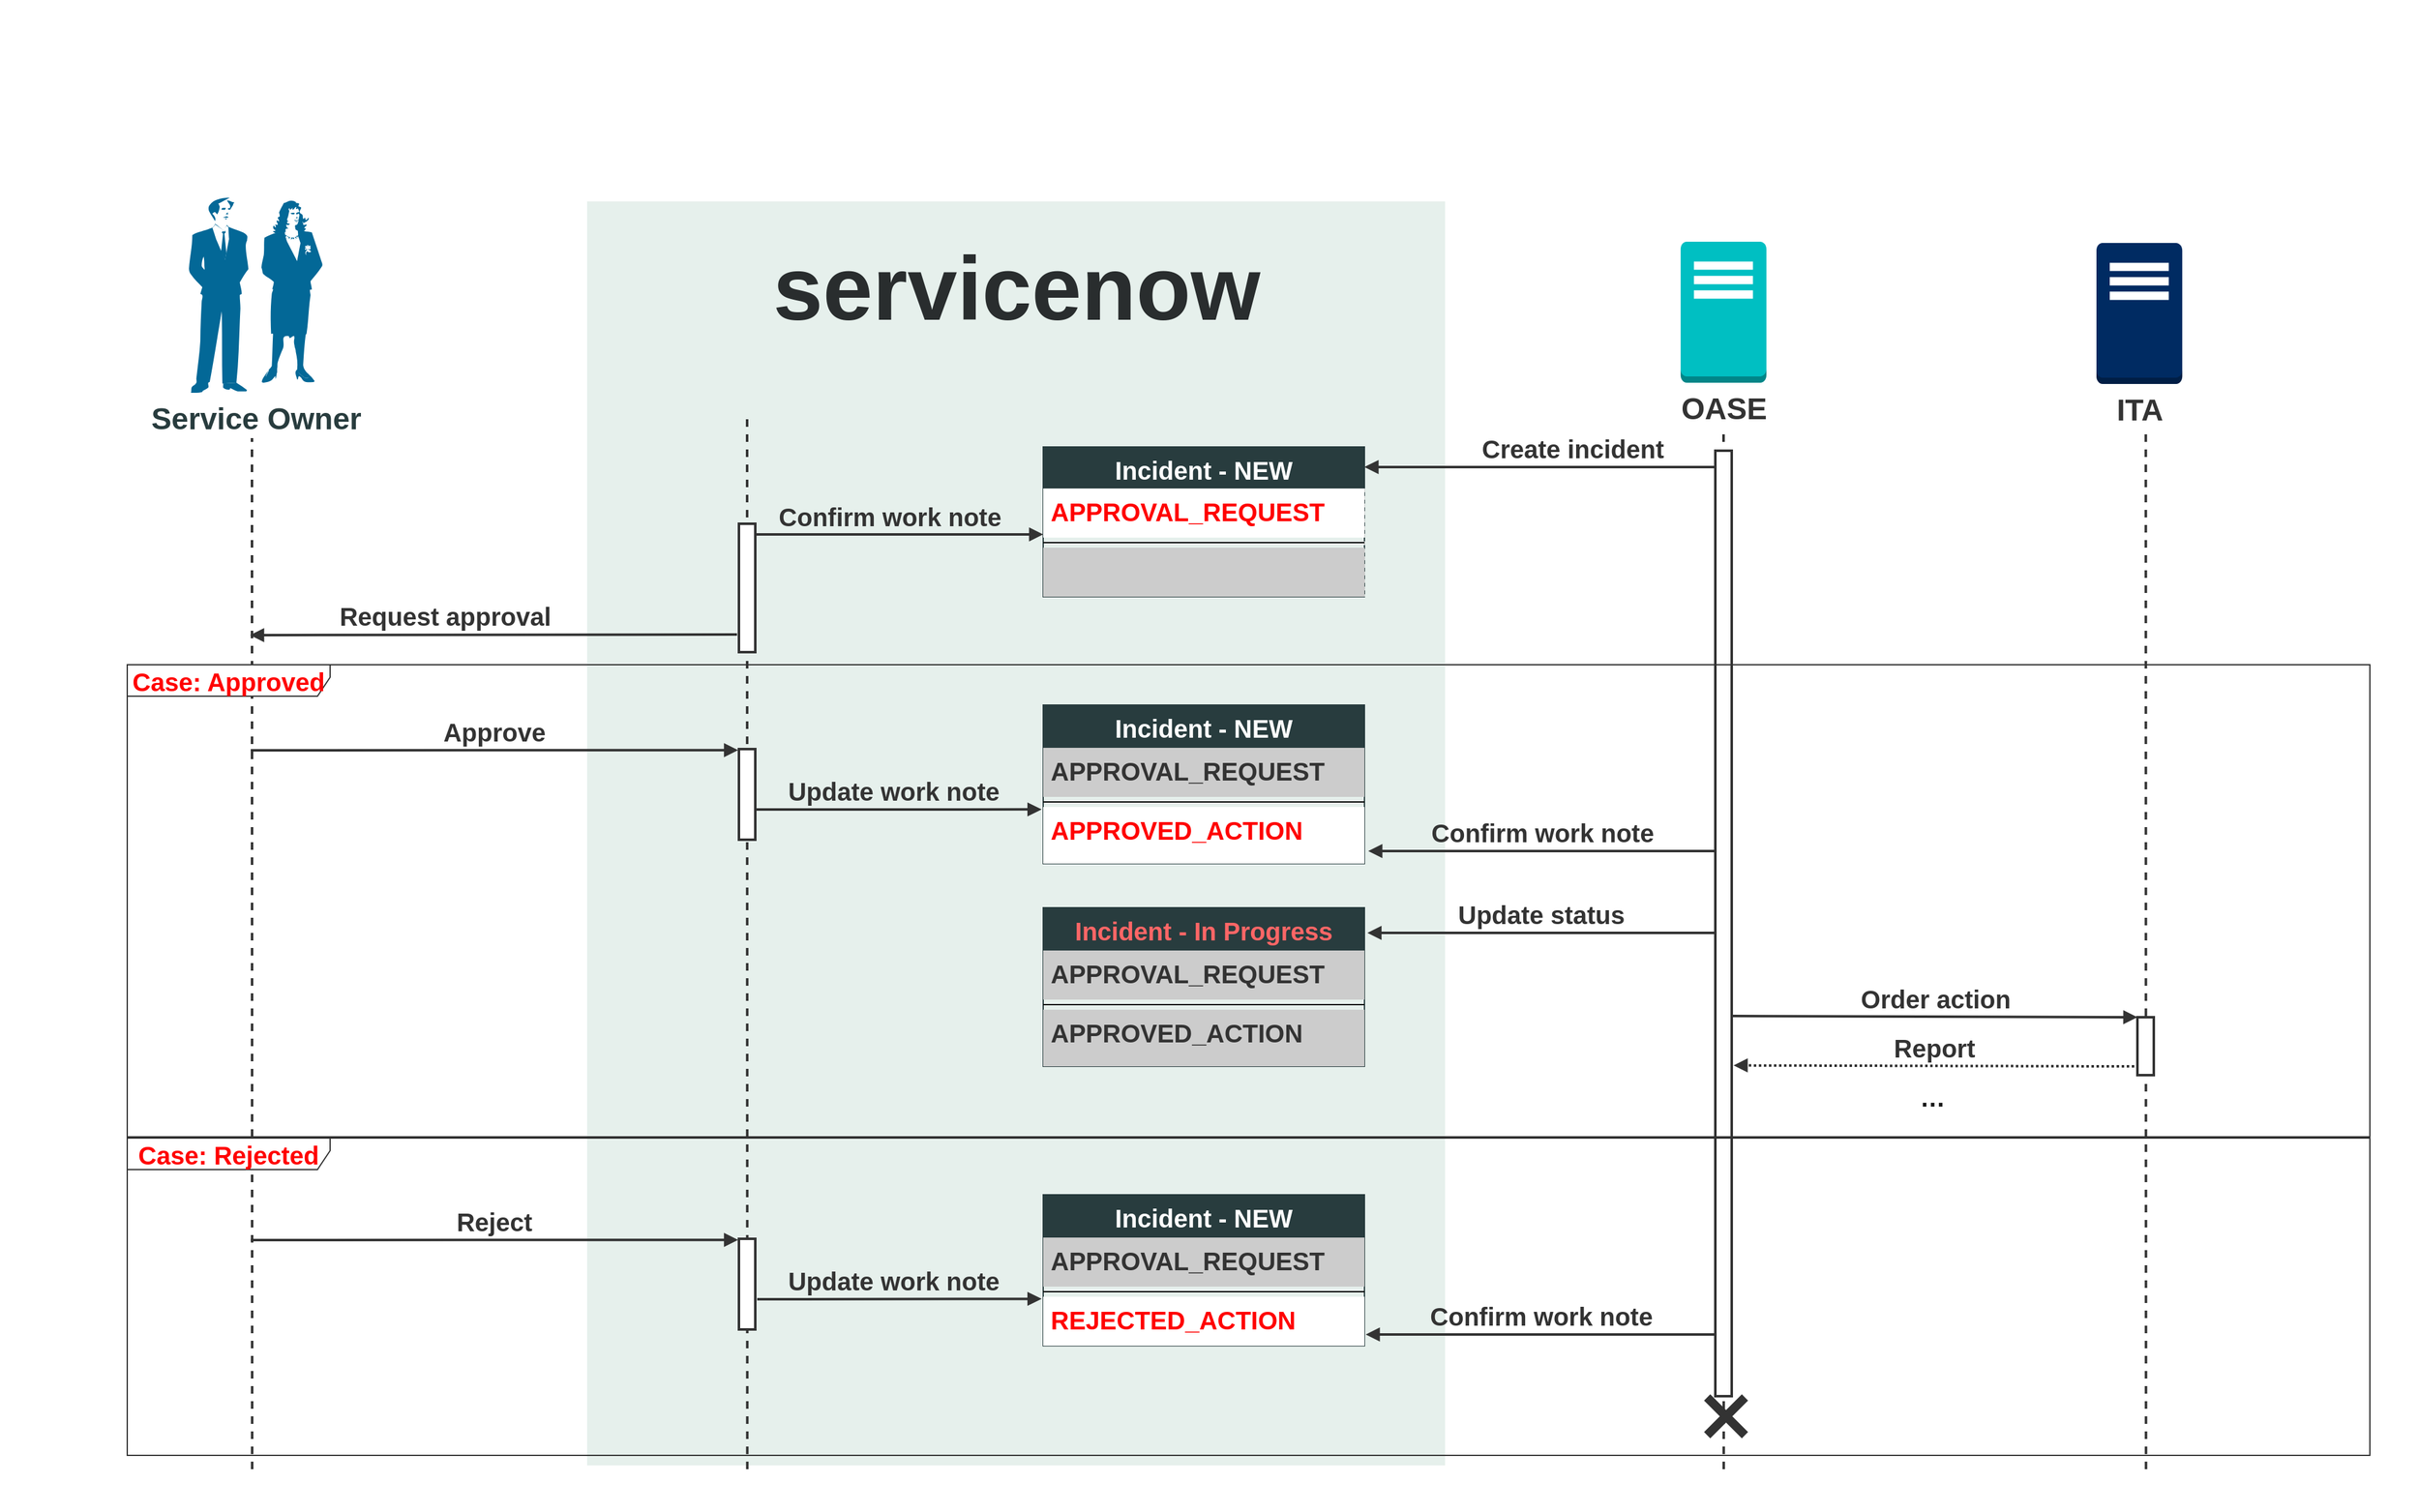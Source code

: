 <mxfile><diagram id="AfCN-AF9MjH9aCa2j-An" name="ページ1"><mxGraphModel dx="1754" dy="1423" grid="0" gridSize="10" guides="1" tooltips="1" connect="1" arrows="1" fold="1" page="1" pageScale="1" pageWidth="1920" pageHeight="1200" background="none" math="0" shadow="0"><root><mxCell id="0"/><mxCell id="261" style="locked=1;" parent="0"/><mxCell id="534" value="" style="rounded=0;whiteSpace=wrap;html=1;imageWidth=1920;fillColor=none;strokeColor=none;" parent="261" vertex="1"><mxGeometry x="1" width="1919" height="1200" as="geometry"/></mxCell><mxCell id="691" value="" style="rounded=0;whiteSpace=wrap;html=1;labelBackgroundColor=none;fontSize=20;fontColor=#FF0000;strokeColor=none;strokeWidth=1;fillColor=#81B5A1;opacity=20;" parent="261" vertex="1"><mxGeometry x="467" y="160" width="681" height="1004" as="geometry"/></mxCell><mxCell id="689" value="" style="endArrow=none;dashed=1;html=1;labelBackgroundColor=none;fontSize=20;fontColor=#FF0000;strokeColor=#333333;strokeWidth=2;bendable=1;movable=1;exitX=0.48;exitY=0.2;exitDx=0;exitDy=0;exitPerimeter=0;entryX=0.885;entryY=0.977;entryDx=0;entryDy=0;entryPerimeter=0;" parent="261" edge="1"><mxGeometry width="50" height="50" relative="1" as="geometry"><mxPoint x="201" y="333" as="sourcePoint"/><mxPoint x="201.155" y="1172.4" as="targetPoint"/></mxGeometry></mxCell><mxCell id="688" value="" style="endArrow=none;dashed=1;html=1;labelBackgroundColor=none;fontSize=20;fontColor=#FF0000;strokeColor=#333333;strokeWidth=2;bendable=1;movable=1;exitX=0.48;exitY=0.2;exitDx=0;exitDy=0;exitPerimeter=0;entryX=0.885;entryY=0.977;entryDx=0;entryDy=0;entryPerimeter=0;" parent="261" edge="1"><mxGeometry width="50" height="50" relative="1" as="geometry"><mxPoint x="594.0" y="333" as="sourcePoint"/><mxPoint x="594.155" y="1172.4" as="targetPoint"/></mxGeometry></mxCell><mxCell id="690" value="" style="endArrow=none;dashed=1;html=1;labelBackgroundColor=none;fontSize=20;fontColor=#FF0000;strokeColor=#333333;strokeWidth=2;bendable=1;movable=1;exitX=0.48;exitY=0.2;exitDx=0;exitDy=0;exitPerimeter=0;entryX=0.885;entryY=0.977;entryDx=0;entryDy=0;entryPerimeter=0;" parent="261" edge="1"><mxGeometry width="50" height="50" relative="1" as="geometry"><mxPoint x="1369" y="333" as="sourcePoint"/><mxPoint x="1369.155" y="1172.4" as="targetPoint"/></mxGeometry></mxCell><mxCell id="687" value="" style="endArrow=none;dashed=1;html=1;labelBackgroundColor=none;fontSize=20;fontColor=#FF0000;strokeColor=#333333;strokeWidth=2;bendable=1;movable=1;exitX=0.48;exitY=0.2;exitDx=0;exitDy=0;exitPerimeter=0;entryX=0.885;entryY=0.977;entryDx=0;entryDy=0;entryPerimeter=0;" parent="261" edge="1"><mxGeometry width="50" height="50" relative="1" as="geometry"><mxPoint x="1704.16" y="333" as="sourcePoint"/><mxPoint x="1704.315" y="1172.4" as="targetPoint"/></mxGeometry></mxCell><mxCell id="576" value="" style="shape=umlLifeline;perimeter=lifelinePerimeter;whiteSpace=wrap;html=1;container=1;collapsible=0;recursiveResize=0;outlineConnect=0;labelBackgroundColor=#FFFFFF;fillColor=none;strokeColor=none;strokeWidth=2;size=209;" parent="261" vertex="1"><mxGeometry x="1248" y="128" width="242" height="1025" as="geometry"/></mxCell><mxCell id="577" value="OASE" style="outlineConnect=0;dashed=0;verticalLabelPosition=bottom;verticalAlign=top;align=center;html=1;shape=mxgraph.aws3.traditional_server;gradientColor=none;fontSize=24;fontStyle=1;fontColor=#333333;fillColor=#00BFC2;labelBackgroundColor=#FFFFFF;" parent="576" vertex="1"><mxGeometry x="86.95" y="64" width="68.1" height="112" as="geometry"/></mxCell><mxCell id="578" value="" style="shape=umlLifeline;perimeter=lifelinePerimeter;whiteSpace=wrap;html=1;container=1;collapsible=0;recursiveResize=0;outlineConnect=0;labelBackgroundColor=#FFFFFF;fillColor=none;strokeColor=none;strokeWidth=2;size=209;" parent="261" vertex="1"><mxGeometry x="1583" y="128" width="242" height="1025" as="geometry"/></mxCell><mxCell id="579" value="ITA" style="outlineConnect=0;dashed=0;verticalLabelPosition=bottom;verticalAlign=top;align=center;html=1;shape=mxgraph.aws3.traditional_server;gradientColor=none;fontSize=24;fontStyle=1;fontColor=#333333;fillColor=#002B62;labelBackgroundColor=#FFFFFF;" parent="578" vertex="1"><mxGeometry x="82" y="65" width="68.1" height="112" as="geometry"/></mxCell><mxCell id="582" value="" style="shape=umlLifeline;perimeter=lifelinePerimeter;whiteSpace=wrap;html=1;container=1;collapsible=0;recursiveResize=0;outlineConnect=0;labelBackgroundColor=#FFFFFF;fillColor=none;strokeColor=none;strokeWidth=2;size=209;" parent="261" vertex="1"><mxGeometry x="79" y="129" width="242" height="1025" as="geometry"/></mxCell><mxCell id="583" value="Service Owner" style="shape=mxgraph.cisco.people.man_woman;html=1;pointerEvents=1;dashed=0;fillColor=#036897;strokeColor=#ffffff;strokeWidth=2;verticalLabelPosition=bottom;verticalAlign=top;align=center;outlineConnect=0;sketch=0;fontFamily=Helvetica;fontSize=24;fontColor=#283C3E;fontStyle=1;labelBackgroundColor=#FFFFFF;" parent="582" vertex="1"><mxGeometry x="72" y="28" width="106" height="155" as="geometry"/></mxCell><mxCell id="594" value="" style="shape=umlLifeline;perimeter=lifelinePerimeter;whiteSpace=wrap;html=1;container=1;collapsible=0;recursiveResize=0;outlineConnect=0;labelBackgroundColor=#FFFFFF;fillColor=none;strokeColor=none;strokeWidth=2;size=209;" parent="261" vertex="1"><mxGeometry x="437" y="129" width="662" height="1025" as="geometry"/></mxCell><mxCell id="758" value="servicenow" style="text;html=1;strokeColor=none;fillColor=none;align=center;verticalAlign=middle;whiteSpace=wrap;rounded=0;fontColor=#292D2E;fontSize=71;fontStyle=1" vertex="1" parent="594"><mxGeometry x="166.5" y="61" width="408" height="77" as="geometry"/></mxCell><mxCell id="695" value="1" style="" parent="0"/><mxCell id="696" value="Create incident" style="html=1;verticalAlign=bottom;endArrow=block;labelBackgroundColor=none;fontSize=20;fontColor=#333333;strokeWidth=2;strokeColor=#333333;entryX=1;entryY=0.134;entryDx=0;entryDy=0;entryPerimeter=0;fontStyle=1" parent="695" target="697" edge="1"><mxGeometry x="-0.169" width="80" relative="1" as="geometry"><mxPoint x="1368" y="370.946" as="sourcePoint"/><mxPoint x="1018" y="373" as="targetPoint"/><mxPoint x="-1" as="offset"/></mxGeometry></mxCell><mxCell id="697" value="Incident - NEW" style="swimlane;fontStyle=1;align=center;verticalAlign=top;childLayout=stackLayout;horizontal=1;startSize=33;horizontalStack=0;resizeParent=1;resizeParentMax=0;resizeLast=0;collapsible=1;marginBottom=0;labelBackgroundColor=none;fillColor=#283C3E;fontSize=20;strokeColor=#283C3E;separatorColor=#CCCCCC;fontColor=#FFFFFF;" parent="695" vertex="1"><mxGeometry x="829" y="355" width="255" height="119" as="geometry"/></mxCell><mxCell id="698" value="APPROVAL_REQUEST" style="text;strokeColor=none;fillColor=#FFFFFF;align=left;verticalAlign=top;spacingLeft=4;spacingRight=4;overflow=hidden;rotatable=0;points=[[0,0.5],[1,0.5]];portConstraint=eastwest;fontColor=#FF0000;fontSize=20;fontStyle=1" parent="697" vertex="1"><mxGeometry y="33" width="255" height="39" as="geometry"/></mxCell><mxCell id="699" value="" style="line;strokeWidth=1;fillColor=none;align=left;verticalAlign=middle;spacingTop=-1;spacingLeft=3;spacingRight=3;rotatable=0;labelPosition=right;points=[];portConstraint=eastwest;fontStyle=1" parent="697" vertex="1"><mxGeometry y="72" width="255" height="8" as="geometry"/></mxCell><mxCell id="700" value=" " style="text;strokeColor=none;fillColor=#CCCCCC;align=left;verticalAlign=top;spacingLeft=4;spacingRight=4;overflow=hidden;rotatable=0;points=[[0,0.5],[1,0.5]];portConstraint=eastwest;fontColor=#333333;fontSize=20;fontStyle=1" parent="697" vertex="1"><mxGeometry y="80" width="255" height="39" as="geometry"/></mxCell><mxCell id="749" value="" style="html=1;points=[];perimeter=orthogonalPerimeter;labelBackgroundColor=#FFFFFF;strokeColor=#333333;strokeWidth=2;fillColor=#FFFFFF;fontStyle=1" parent="695" vertex="1"><mxGeometry x="1362.5" y="358" width="13" height="751" as="geometry"/></mxCell><mxCell id="701" value="2" style="" parent="0"/><mxCell id="702" value="Confirm work note" style="html=1;verticalAlign=bottom;endArrow=block;labelBackgroundColor=none;fontSize=20;fontColor=#333333;strokeWidth=2;strokeColor=#333333;fontStyle=1;entryX=0;entryY=0.5;entryDx=0;entryDy=0;" parent="701" edge="1"><mxGeometry x="-0.033" width="80" relative="1" as="geometry"><mxPoint x="593" y="424.5" as="sourcePoint"/><mxPoint x="829" y="424.5" as="targetPoint"/><mxPoint as="offset"/></mxGeometry></mxCell><mxCell id="703" value="" style="html=1;points=[];perimeter=orthogonalPerimeter;labelBackgroundColor=#FFFFFF;strokeColor=#333333;strokeWidth=2;fillColor=#FFFFFF;fontStyle=1" parent="701" vertex="1"><mxGeometry x="587.5" y="416" width="13" height="102" as="geometry"/></mxCell><mxCell id="704" value="3" style="" parent="0"/><mxCell id="711" value="Request approval" style="html=1;verticalAlign=bottom;endArrow=block;labelBackgroundColor=none;fontSize=20;fontColor=#333333;strokeWidth=2;strokeColor=#333333;fontStyle=1;" parent="704" edge="1"><mxGeometry x="0.199" width="80" relative="1" as="geometry"><mxPoint x="586" y="504" as="sourcePoint"/><mxPoint x="199.462" y="504.494" as="targetPoint"/><mxPoint x="-1" as="offset"/></mxGeometry></mxCell><mxCell id="705" value="4" style="" parent="0"/><mxCell id="715" value="Case: Approved" style="shape=umlFrame;whiteSpace=wrap;html=1;labelBackgroundColor=none;fontSize=20;fontColor=#FF0000;strokeColor=#333333;strokeWidth=1;fillColor=#FFFFFF;width=161;height=25;fontStyle=1" parent="705" vertex="1"><mxGeometry x="102" y="528" width="1780" height="375" as="geometry"/></mxCell><mxCell id="713" value="" style="html=1;points=[];perimeter=orthogonalPerimeter;labelBackgroundColor=#FFFFFF;strokeColor=#333333;strokeWidth=2;fillColor=#FFFFFF;fontStyle=1" parent="705" vertex="1"><mxGeometry x="587.5" y="595" width="13" height="72" as="geometry"/></mxCell><mxCell id="714" value="Approve" style="html=1;verticalAlign=bottom;endArrow=block;labelBackgroundColor=none;fontSize=20;fontColor=#333333;strokeWidth=2;strokeColor=#333333;entryX=-0.05;entryY=0.012;entryDx=0;entryDy=0;entryPerimeter=0;fontStyle=1" parent="705" target="713" edge="1"><mxGeometry width="80" relative="1" as="geometry"><mxPoint x="200" y="596" as="sourcePoint"/><mxPoint x="749" y="599" as="targetPoint"/></mxGeometry></mxCell><mxCell id="706" value="5" style="" parent="0"/><mxCell id="725" value="Update work note" style="html=1;verticalAlign=bottom;endArrow=block;labelBackgroundColor=none;fontSize=20;fontColor=#333333;strokeWidth=2;strokeColor=#333333;entryX=-0.005;entryY=0.043;entryDx=0;entryDy=0;entryPerimeter=0;fontStyle=1;exitX=0.962;exitY=0.666;exitDx=0;exitDy=0;exitPerimeter=0;" parent="706" target="729" edge="1"><mxGeometry x="-0.037" width="80" relative="1" as="geometry"><mxPoint x="600.006" y="642.952" as="sourcePoint"/><mxPoint x="839" y="390.5" as="targetPoint"/><mxPoint as="offset"/></mxGeometry></mxCell><mxCell id="726" value="Incident - NEW" style="swimlane;fontStyle=1;align=center;verticalAlign=top;childLayout=stackLayout;horizontal=1;startSize=34;horizontalStack=0;resizeParent=1;resizeParentMax=0;resizeLast=0;collapsible=1;marginBottom=0;labelBackgroundColor=none;fillColor=#283C3E;fontSize=20;strokeColor=#283C3E;fontColor=#FFFFFF;" parent="706" vertex="1"><mxGeometry x="829" y="560" width="255" height="126" as="geometry"/></mxCell><mxCell id="727" value="APPROVAL_REQUEST" style="text;strokeColor=none;fillColor=#CCCCCC;align=left;verticalAlign=top;spacingLeft=4;spacingRight=4;overflow=hidden;rotatable=0;points=[[0,0.5],[1,0.5]];portConstraint=eastwest;fontColor=#333333;fontSize=20;fontStyle=1" parent="726" vertex="1"><mxGeometry y="34" width="255" height="39" as="geometry"/></mxCell><mxCell id="728" value="" style="line;strokeWidth=1;fillColor=none;align=left;verticalAlign=middle;spacingTop=-1;spacingLeft=3;spacingRight=3;rotatable=0;labelPosition=right;points=[];portConstraint=eastwest;fontStyle=1" parent="726" vertex="1"><mxGeometry y="73" width="255" height="8" as="geometry"/></mxCell><mxCell id="729" value="APPROVED_ACTION" style="text;strokeColor=none;fillColor=#FFFFFF;align=left;verticalAlign=top;spacingLeft=4;spacingRight=4;overflow=hidden;rotatable=0;points=[[0,0.5],[1,0.5]];portConstraint=eastwest;fontColor=#FF0000;fontSize=20;fontStyle=1" parent="726" vertex="1"><mxGeometry y="81" width="255" height="45" as="geometry"/></mxCell><mxCell id="707" value="6" style="" parent="0"/><mxCell id="730" value="Confirm work note" style="html=1;verticalAlign=bottom;endArrow=block;labelBackgroundColor=none;fontSize=20;fontColor=#333333;strokeWidth=2;strokeColor=#333333;fontStyle=1" parent="707" edge="1"><mxGeometry width="80" relative="1" as="geometry"><mxPoint x="1362" y="676" as="sourcePoint"/><mxPoint x="1087" y="676" as="targetPoint"/></mxGeometry></mxCell><mxCell id="708" value="7" style="" parent="0"/><mxCell id="731" value="Order action" style="html=1;verticalAlign=bottom;endArrow=block;labelBackgroundColor=none;fontSize=20;fontColor=#333333;strokeWidth=2;strokeColor=#333333;fontStyle=1" parent="708" target="732" edge="1"><mxGeometry width="80" relative="1" as="geometry"><mxPoint x="1376" y="807" as="sourcePoint"/><mxPoint x="858.002" y="782.014" as="targetPoint"/></mxGeometry></mxCell><mxCell id="732" value="" style="html=1;points=[];perimeter=orthogonalPerimeter;labelBackgroundColor=#FFFFFF;strokeColor=#333333;strokeWidth=2;fillColor=#FFFFFF;fontStyle=1" parent="708" vertex="1"><mxGeometry x="1697.5" y="808" width="13" height="46" as="geometry"/></mxCell><mxCell id="733" value="Report" style="html=1;verticalAlign=bottom;endArrow=block;labelBackgroundColor=none;fontSize=20;fontColor=#333333;strokeWidth=2;strokeColor=#333333;dashed=1;dashPattern=1 1;fontStyle=1;entryX=0.533;entryY=0.691;entryDx=0;entryDy=0;entryPerimeter=0;" parent="708" edge="1"><mxGeometry width="80" relative="1" as="geometry"><mxPoint x="1695" y="847.04" as="sourcePoint"/><mxPoint x="1376.986" y="846.275" as="targetPoint"/></mxGeometry></mxCell><mxCell id="750" value="Incident - In Progress" style="swimlane;fontStyle=1;align=center;verticalAlign=top;childLayout=stackLayout;horizontal=1;startSize=34;horizontalStack=0;resizeParent=1;resizeParentMax=0;resizeLast=0;collapsible=1;marginBottom=0;labelBackgroundColor=none;fillColor=#283C3E;fontSize=20;strokeColor=#283C3E;fontColor=#FF6666;" parent="708" vertex="1"><mxGeometry x="829" y="721" width="255" height="126" as="geometry"/></mxCell><mxCell id="751" value="APPROVAL_REQUEST" style="text;strokeColor=none;fillColor=#CCCCCC;align=left;verticalAlign=top;spacingLeft=4;spacingRight=4;overflow=hidden;rotatable=0;points=[[0,0.5],[1,0.5]];portConstraint=eastwest;fontColor=#333333;fontSize=20;fontStyle=1" parent="750" vertex="1"><mxGeometry y="34" width="255" height="39" as="geometry"/></mxCell><mxCell id="752" value="" style="line;strokeWidth=1;fillColor=none;align=left;verticalAlign=middle;spacingTop=-1;spacingLeft=3;spacingRight=3;rotatable=0;labelPosition=right;points=[];portConstraint=eastwest;fontStyle=1" parent="750" vertex="1"><mxGeometry y="73" width="255" height="8" as="geometry"/></mxCell><mxCell id="753" value="APPROVED_ACTION" style="text;strokeColor=none;fillColor=#CCCCCC;align=left;verticalAlign=top;spacingLeft=4;spacingRight=4;overflow=hidden;rotatable=0;points=[[0,0.5],[1,0.5]];portConstraint=eastwest;fontColor=#333333;fontSize=20;fontStyle=1" parent="750" vertex="1"><mxGeometry y="81" width="255" height="45" as="geometry"/></mxCell><mxCell id="754" value="Update status" style="html=1;verticalAlign=bottom;endArrow=block;labelBackgroundColor=none;fontSize=20;fontColor=#333333;strokeWidth=2;strokeColor=#333333;entryX=0.553;entryY=0.568;entryDx=0;entryDy=0;entryPerimeter=0;fontStyle=1" parent="708" target="715" edge="1"><mxGeometry width="80" relative="1" as="geometry"><mxPoint x="1362" y="741" as="sourcePoint"/><mxPoint x="1110.765" y="741.145" as="targetPoint"/></mxGeometry></mxCell><mxCell id="757" value="…" style="rounded=0;whiteSpace=wrap;html=1;labelBackgroundColor=none;fontSize=20;fontColor=#1A1A1A;strokeColor=none;strokeWidth=1;fillColor=none;opacity=20;fontStyle=1" parent="708" vertex="1"><mxGeometry x="1475" y="841" width="120" height="60" as="geometry"/></mxCell><mxCell id="709" value="8" style="" parent="0"/><mxCell id="739" value="Case: Rejected" style="shape=umlFrame;whiteSpace=wrap;html=1;labelBackgroundColor=none;fontSize=20;fontColor=#FF0000;strokeColor=#333333;strokeWidth=1;fillColor=#FFFFFF;width=161;height=25;fontStyle=1" parent="709" vertex="1"><mxGeometry x="102" y="904" width="1780" height="252" as="geometry"/></mxCell><mxCell id="737" value="" style="html=1;points=[];perimeter=orthogonalPerimeter;labelBackgroundColor=#FFFFFF;strokeColor=#333333;strokeWidth=2;fillColor=#FFFFFF;fontStyle=1" parent="709" vertex="1"><mxGeometry x="587.5" y="984" width="13" height="72" as="geometry"/></mxCell><mxCell id="738" value="Reject" style="html=1;verticalAlign=bottom;endArrow=block;labelBackgroundColor=none;fontSize=20;fontColor=#333333;strokeWidth=2;strokeColor=#333333;entryX=-0.05;entryY=0.012;entryDx=0;entryDy=0;entryPerimeter=0;fontStyle=1" parent="709" target="737" edge="1"><mxGeometry width="80" relative="1" as="geometry"><mxPoint x="200" y="985" as="sourcePoint"/><mxPoint x="749" y="988" as="targetPoint"/></mxGeometry></mxCell><mxCell id="710" value="9" style="" parent="0"/><mxCell id="740" value="Update work note" style="html=1;verticalAlign=bottom;endArrow=block;labelBackgroundColor=none;fontSize=20;fontColor=#333333;strokeWidth=2;strokeColor=#333333;entryX=-0.005;entryY=0.043;entryDx=0;entryDy=0;entryPerimeter=0;fontStyle=1;" parent="710" target="744" edge="1"><mxGeometry x="-0.037" width="80" relative="1" as="geometry"><mxPoint x="602" y="1032" as="sourcePoint"/><mxPoint x="839" y="779.5" as="targetPoint"/><mxPoint as="offset"/></mxGeometry></mxCell><mxCell id="741" value="Incident - NEW" style="swimlane;fontStyle=1;align=center;verticalAlign=top;childLayout=stackLayout;horizontal=1;startSize=34;horizontalStack=0;resizeParent=1;resizeParentMax=0;resizeLast=0;collapsible=1;marginBottom=0;labelBackgroundColor=none;fillColor=#283C3E;fontSize=20;strokeColor=#283C3E;fontColor=#FFFFFF;" parent="710" vertex="1"><mxGeometry x="829" y="949" width="255" height="120" as="geometry"/></mxCell><mxCell id="742" value="APPROVAL_REQUEST" style="text;strokeColor=none;fillColor=#CCCCCC;align=left;verticalAlign=top;spacingLeft=4;spacingRight=4;overflow=hidden;rotatable=0;points=[[0,0.5],[1,0.5]];portConstraint=eastwest;fontColor=#333333;fontSize=20;fontStyle=1" parent="741" vertex="1"><mxGeometry y="34" width="255" height="39" as="geometry"/></mxCell><mxCell id="743" value="" style="line;strokeWidth=1;fillColor=#FFFFFF;align=left;verticalAlign=middle;spacingTop=-1;spacingLeft=3;spacingRight=3;rotatable=0;labelPosition=right;points=[];portConstraint=eastwest;fontStyle=1" parent="741" vertex="1"><mxGeometry y="73" width="255" height="8" as="geometry"/></mxCell><mxCell id="744" value="REJECTED_ACTION" style="text;strokeColor=none;fillColor=#FFFFFF;align=left;verticalAlign=top;spacingLeft=4;spacingRight=4;overflow=hidden;rotatable=0;points=[[0,0.5],[1,0.5]];portConstraint=eastwest;fontColor=#FF0000;fontSize=20;fontStyle=1" parent="741" vertex="1"><mxGeometry y="81" width="255" height="39" as="geometry"/></mxCell><mxCell id="734" value="10" style="" parent="0"/><mxCell id="745" value="Confirm work note" style="html=1;verticalAlign=bottom;endArrow=block;labelBackgroundColor=none;fontSize=20;fontColor=#333333;strokeWidth=2;strokeColor=#333333;fontStyle=1" parent="734" edge="1"><mxGeometry width="80" relative="1" as="geometry"><mxPoint x="1362" y="1060" as="sourcePoint"/><mxPoint x="1085" y="1060" as="targetPoint"/></mxGeometry></mxCell><mxCell id="735" value="11" style="" parent="0"/><mxCell id="746" value="" style="shape=umlDestroy;whiteSpace=wrap;html=1;strokeWidth=7;labelBackgroundColor=none;fontSize=20;fontColor=#FF0000;fillColor=#FFFFFF;strokeColor=#333333;fontStyle=1" parent="735" vertex="1"><mxGeometry x="1356" y="1110" width="30" height="30" as="geometry"/></mxCell></root></mxGraphModel></diagram></mxfile>